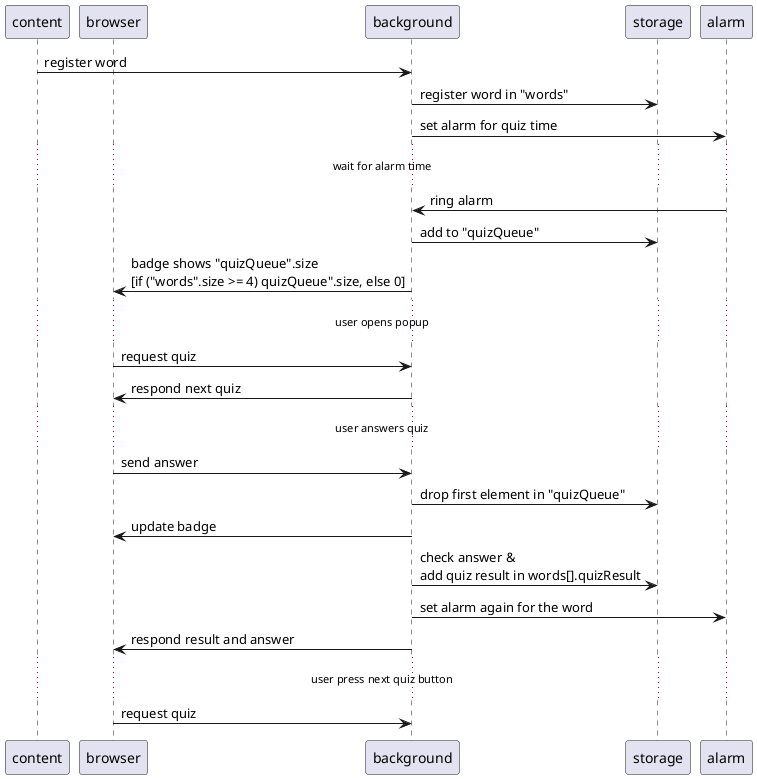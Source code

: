 @startuml
participant content
participant browser
participant background
participant storage
participant alarm

content->background: register word
background->storage: register word in "words"
background->alarm: set alarm for quiz time
...wait for alarm time...
alarm-> background: ring alarm
background->storage: add to "quizQueue"
background->browser: badge shows "quizQueue".size\n[if ("words".size >= 4) quizQueue".size, else 0]
...user opens popup...
browser->background: request quiz
background->browser: respond next quiz
...user answers quiz...
browser->background: send answer
background->storage: drop first element in "quizQueue"
background->browser: update badge
background->storage: check answer &\nadd quiz result in words[].quizResult
background->alarm: set alarm again for the word
background->browser: respond result and answer
...user press next quiz button...
browser->background: request quiz
@enduml
